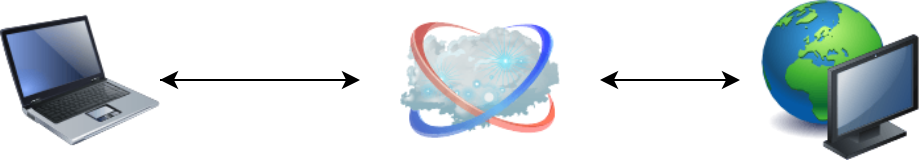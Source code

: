 <mxfile>
    <diagram id="liRg6fgO-kMwIUlmRHLS" name="Page-1">
        <mxGraphModel dx="746" dy="644" grid="1" gridSize="10" guides="1" tooltips="1" connect="1" arrows="1" fold="1" page="1" pageScale="1" pageWidth="850" pageHeight="1100" math="0" shadow="0">
            <root>
                <mxCell id="0"/>
                <mxCell id="1" parent="0"/>
                <mxCell id="5" value="" style="edgeStyle=none;html=1;" edge="1" parent="1" source="2">
                    <mxGeometry relative="1" as="geometry">
                        <mxPoint x="280" y="160" as="targetPoint"/>
                        <Array as="points">
                            <mxPoint x="230" y="160"/>
                        </Array>
                    </mxGeometry>
                </mxCell>
                <mxCell id="2" value="" style="image;html=1;image=img/lib/clip_art/computers/Laptop_128x128.png" vertex="1" parent="1">
                    <mxGeometry x="100" y="120" width="80" height="80" as="geometry"/>
                </mxCell>
                <mxCell id="7" style="edgeStyle=none;html=1;" edge="1" parent="1" target="2">
                    <mxGeometry relative="1" as="geometry">
                        <mxPoint x="270" y="160" as="sourcePoint"/>
                    </mxGeometry>
                </mxCell>
                <mxCell id="9" style="edgeStyle=none;html=1;" edge="1" parent="1">
                    <mxGeometry relative="1" as="geometry">
                        <mxPoint x="470" y="160" as="targetPoint"/>
                        <mxPoint x="410" y="160" as="sourcePoint"/>
                    </mxGeometry>
                </mxCell>
                <mxCell id="3" value="" style="image;html=1;image=img/lib/clip_art/networking/Cloud_128x128.png" vertex="1" parent="1">
                    <mxGeometry x="300" y="120" width="80" height="80" as="geometry"/>
                </mxCell>
                <mxCell id="10" style="edgeStyle=none;html=1;" edge="1" parent="1">
                    <mxGeometry relative="1" as="geometry">
                        <mxPoint x="400" y="160" as="targetPoint"/>
                        <mxPoint x="460" y="160" as="sourcePoint"/>
                    </mxGeometry>
                </mxCell>
                <mxCell id="8" value="" style="image;html=1;image=img/lib/clip_art/computers/Network_128x128.png" vertex="1" parent="1">
                    <mxGeometry x="480" y="120" width="80" height="80" as="geometry"/>
                </mxCell>
            </root>
        </mxGraphModel>
    </diagram>
</mxfile>